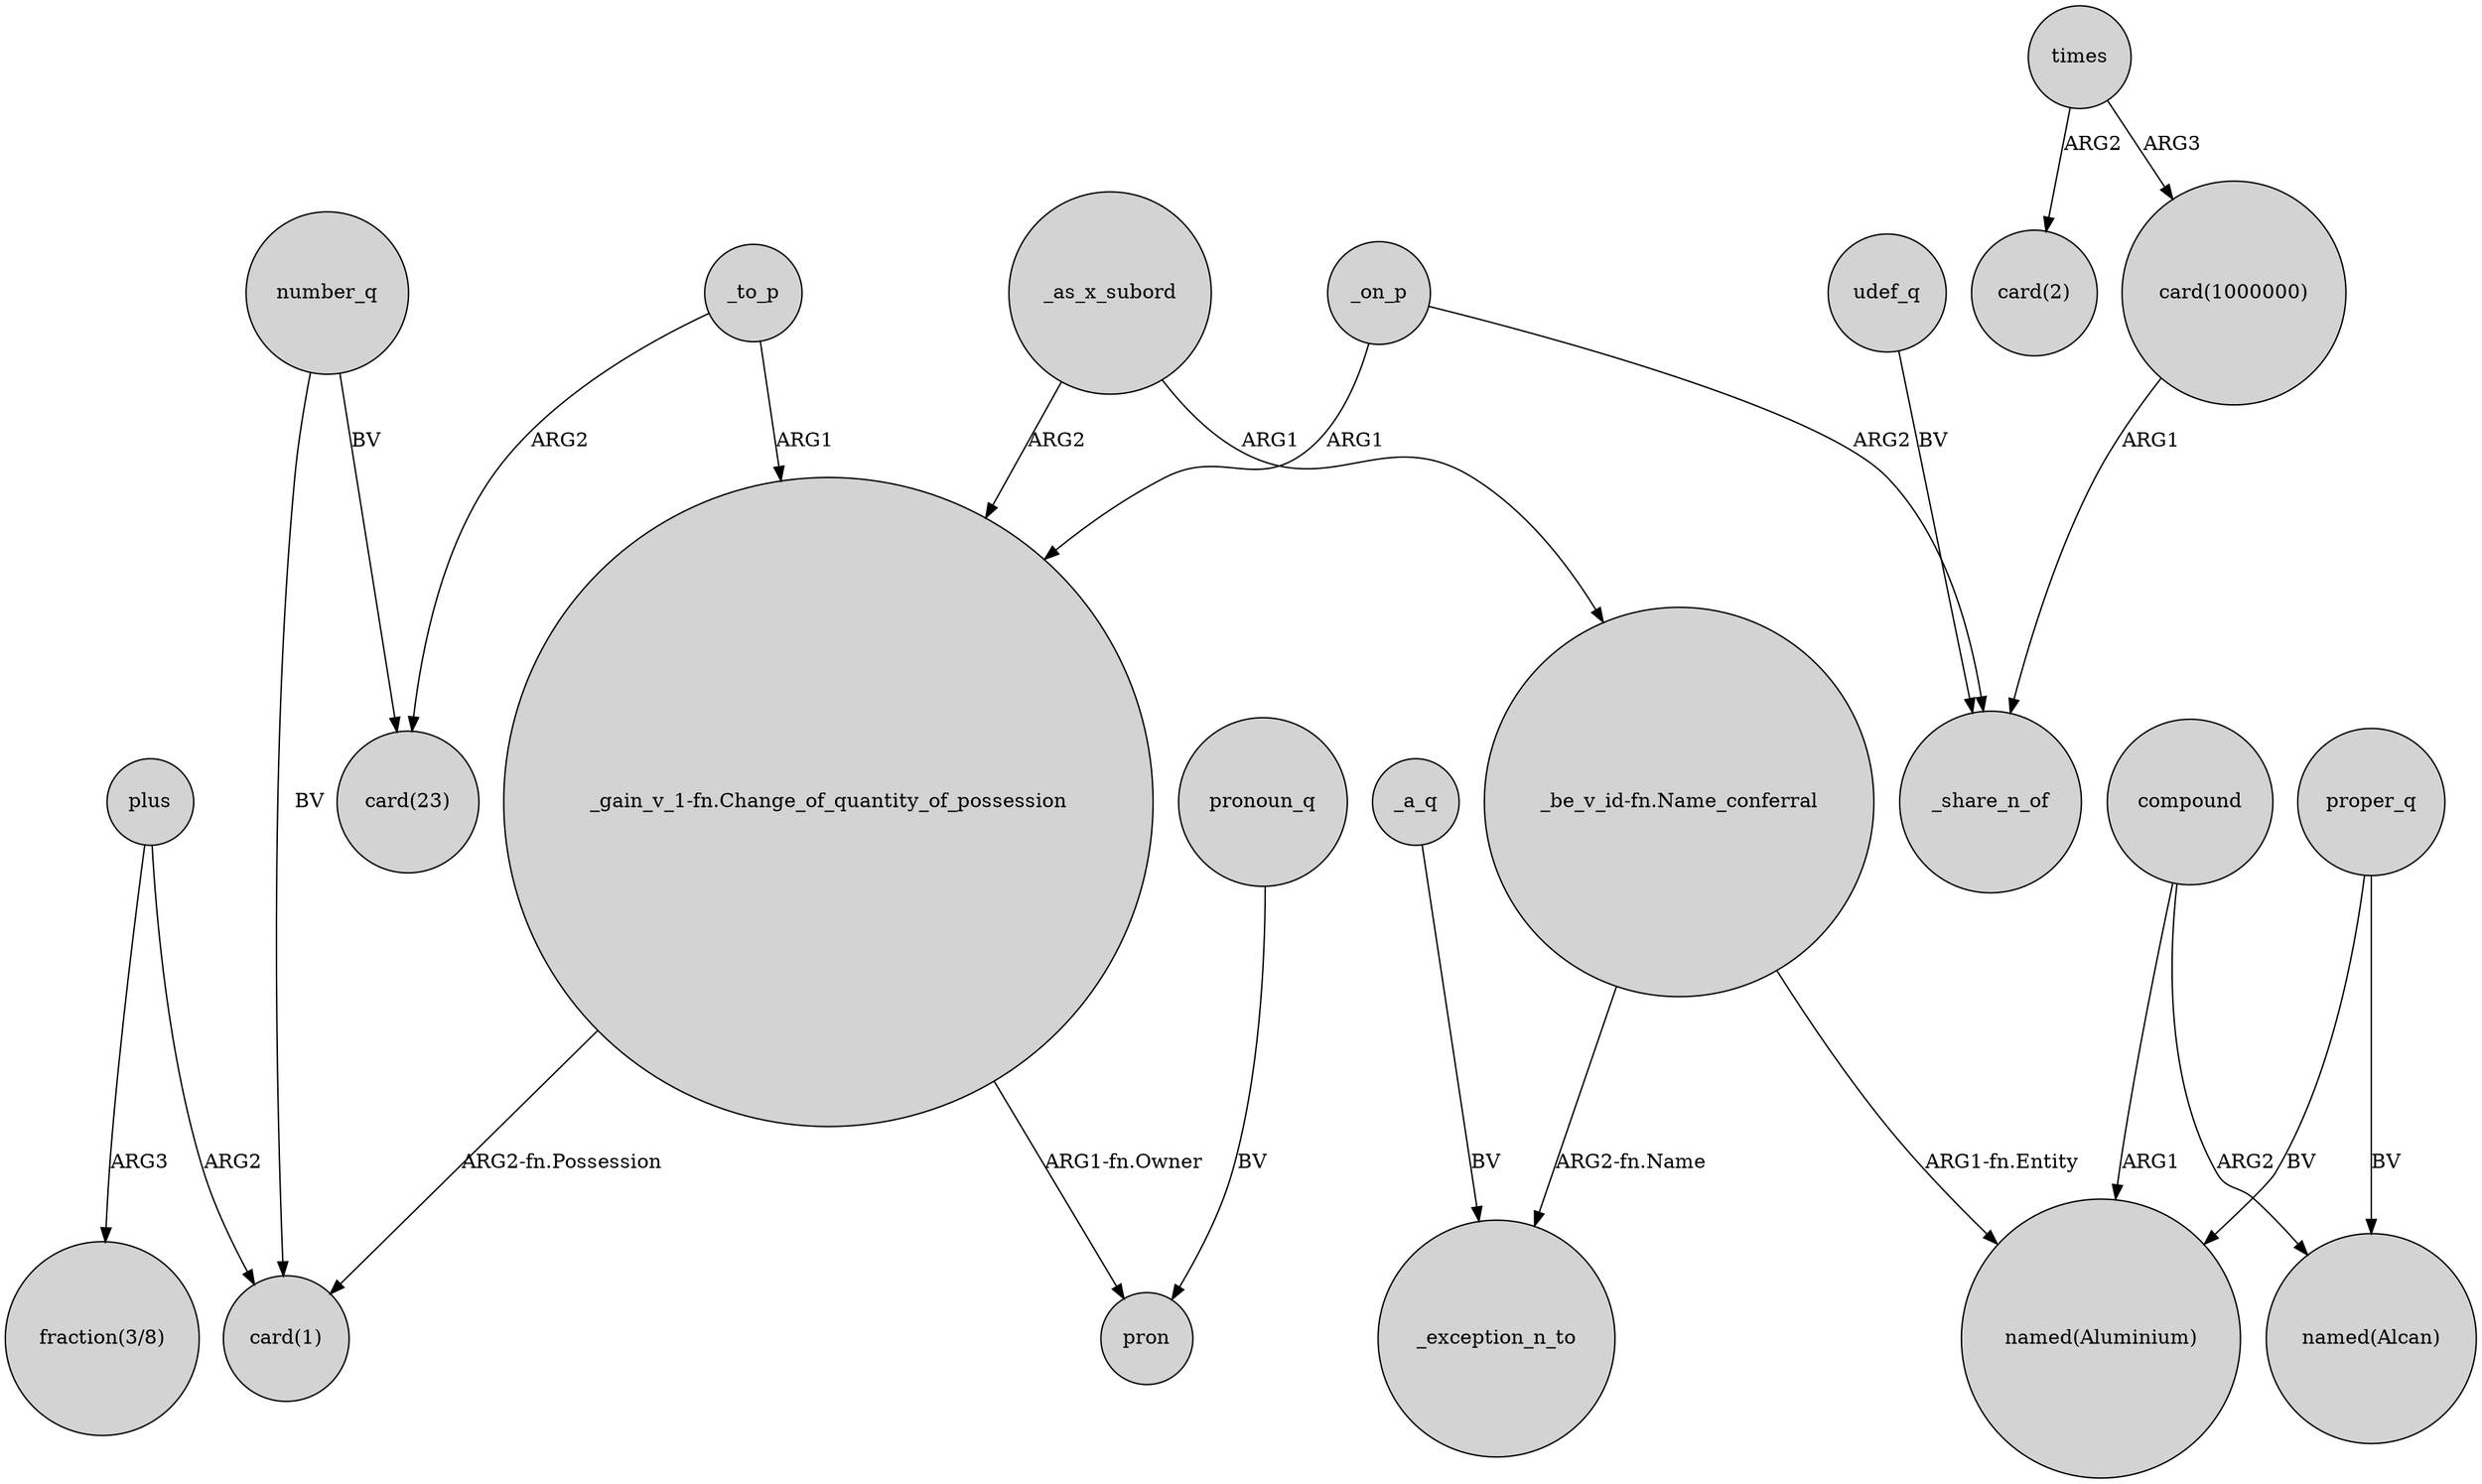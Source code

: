 digraph {
	node [shape=circle style=filled]
	_as_x_subord -> "_gain_v_1-fn.Change_of_quantity_of_possession" [label=ARG2]
	number_q -> "card(1)" [label=BV]
	_a_q -> _exception_n_to [label=BV]
	"_gain_v_1-fn.Change_of_quantity_of_possession" -> pron [label="ARG1-fn.Owner"]
	number_q -> "card(23)" [label=BV]
	times -> "card(1000000)" [label=ARG3]
	compound -> "named(Alcan)" [label=ARG2]
	times -> "card(2)" [label=ARG2]
	"_be_v_id-fn.Name_conferral" -> _exception_n_to [label="ARG2-fn.Name"]
	plus -> "card(1)" [label=ARG2]
	proper_q -> "named(Aluminium)" [label=BV]
	pronoun_q -> pron [label=BV]
	"_gain_v_1-fn.Change_of_quantity_of_possession" -> "card(1)" [label="ARG2-fn.Possession"]
	proper_q -> "named(Alcan)" [label=BV]
	_as_x_subord -> "_be_v_id-fn.Name_conferral" [label=ARG1]
	udef_q -> _share_n_of [label=BV]
	plus -> "fraction(3/8)" [label=ARG3]
	"_be_v_id-fn.Name_conferral" -> "named(Aluminium)" [label="ARG1-fn.Entity"]
	"card(1000000)" -> _share_n_of [label=ARG1]
	compound -> "named(Aluminium)" [label=ARG1]
	_to_p -> "card(23)" [label=ARG2]
	_to_p -> "_gain_v_1-fn.Change_of_quantity_of_possession" [label=ARG1]
	_on_p -> "_gain_v_1-fn.Change_of_quantity_of_possession" [label=ARG1]
	_on_p -> _share_n_of [label=ARG2]
}
